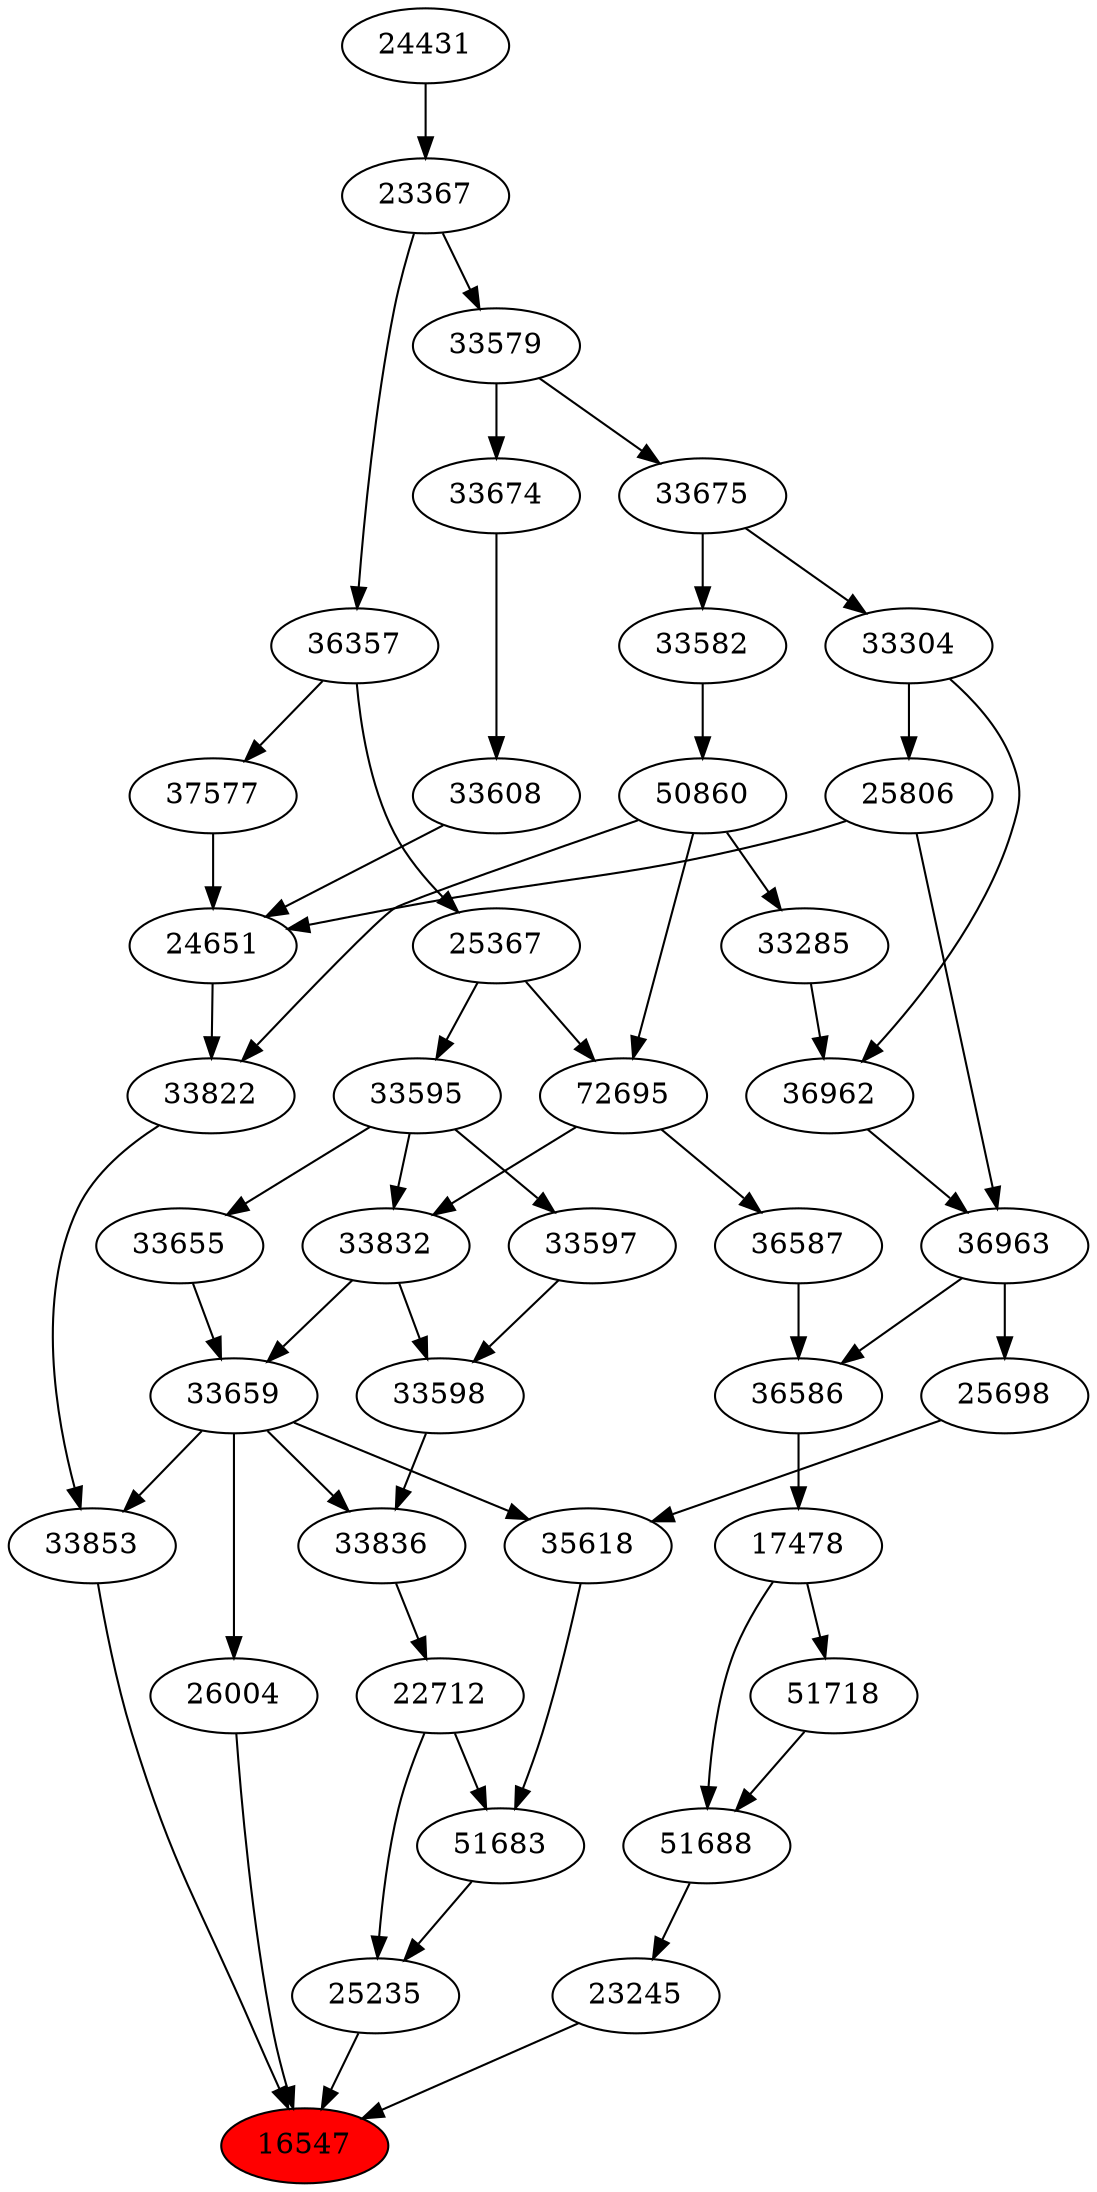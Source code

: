 strict digraph{ 
16547 [label="16547" fillcolor=red style=filled]
25235 -> 16547
33853 -> 16547
23245 -> 16547
26004 -> 16547
25235 [label="25235"]
22712 -> 25235
51683 -> 25235
33853 [label="33853"]
33659 -> 33853
33822 -> 33853
23245 [label="23245"]
51688 -> 23245
26004 [label="26004"]
33659 -> 26004
22712 [label="22712"]
33836 -> 22712
51683 [label="51683"]
35618 -> 51683
22712 -> 51683
33659 [label="33659"]
33655 -> 33659
33832 -> 33659
33822 [label="33822"]
24651 -> 33822
50860 -> 33822
51688 [label="51688"]
17478 -> 51688
51718 -> 51688
33836 [label="33836"]
33659 -> 33836
33598 -> 33836
35618 [label="35618"]
25698 -> 35618
33659 -> 35618
33655 [label="33655"]
33595 -> 33655
33832 [label="33832"]
72695 -> 33832
33595 -> 33832
24651 [label="24651"]
25806 -> 24651
33608 -> 24651
37577 -> 24651
50860 [label="50860"]
33582 -> 50860
17478 [label="17478"]
36586 -> 17478
51718 [label="51718"]
17478 -> 51718
33598 [label="33598"]
33597 -> 33598
33832 -> 33598
25698 [label="25698"]
36963 -> 25698
33595 [label="33595"]
25367 -> 33595
72695 [label="72695"]
50860 -> 72695
25367 -> 72695
25806 [label="25806"]
33304 -> 25806
33608 [label="33608"]
33674 -> 33608
37577 [label="37577"]
36357 -> 37577
33582 [label="33582"]
33675 -> 33582
36586 [label="36586"]
36587 -> 36586
36963 -> 36586
33597 [label="33597"]
33595 -> 33597
36963 [label="36963"]
36962 -> 36963
25806 -> 36963
25367 [label="25367"]
36357 -> 25367
33304 [label="33304"]
33675 -> 33304
33674 [label="33674"]
33579 -> 33674
36357 [label="36357"]
23367 -> 36357
33675 [label="33675"]
33579 -> 33675
36587 [label="36587"]
72695 -> 36587
36962 [label="36962"]
33285 -> 36962
33304 -> 36962
33579 [label="33579"]
23367 -> 33579
23367 [label="23367"]
24431 -> 23367
33285 [label="33285"]
50860 -> 33285
24431 [label="24431"]
}